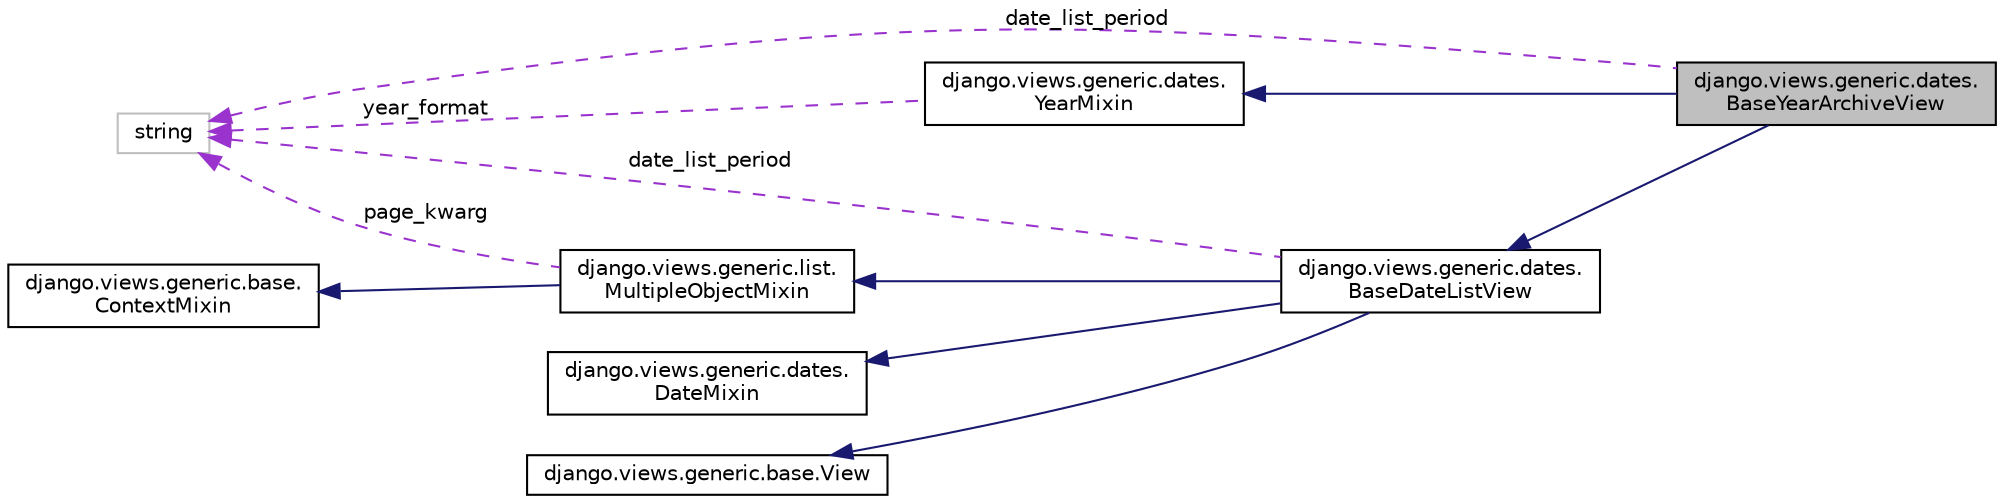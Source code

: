digraph "django.views.generic.dates.BaseYearArchiveView"
{
 // LATEX_PDF_SIZE
  edge [fontname="Helvetica",fontsize="10",labelfontname="Helvetica",labelfontsize="10"];
  node [fontname="Helvetica",fontsize="10",shape=record];
  rankdir="LR";
  Node1 [label="django.views.generic.dates.\lBaseYearArchiveView",height=0.2,width=0.4,color="black", fillcolor="grey75", style="filled", fontcolor="black",tooltip=" "];
  Node2 -> Node1 [dir="back",color="midnightblue",fontsize="10",style="solid",fontname="Helvetica"];
  Node2 [label="django.views.generic.dates.\lYearMixin",height=0.2,width=0.4,color="black", fillcolor="white", style="filled",URL="$d6/ddf/classdjango_1_1views_1_1generic_1_1dates_1_1_year_mixin.html",tooltip=" "];
  Node3 -> Node2 [dir="back",color="darkorchid3",fontsize="10",style="dashed",label=" year_format" ,fontname="Helvetica"];
  Node3 [label="string",height=0.2,width=0.4,color="grey75", fillcolor="white", style="filled",tooltip=" "];
  Node4 -> Node1 [dir="back",color="midnightblue",fontsize="10",style="solid",fontname="Helvetica"];
  Node4 [label="django.views.generic.dates.\lBaseDateListView",height=0.2,width=0.4,color="black", fillcolor="white", style="filled",URL="$d7/d86/classdjango_1_1views_1_1generic_1_1dates_1_1_base_date_list_view.html",tooltip=" "];
  Node5 -> Node4 [dir="back",color="midnightblue",fontsize="10",style="solid",fontname="Helvetica"];
  Node5 [label="django.views.generic.list.\lMultipleObjectMixin",height=0.2,width=0.4,color="black", fillcolor="white", style="filled",URL="$dc/db8/classdjango_1_1views_1_1generic_1_1list_1_1_multiple_object_mixin.html",tooltip=" "];
  Node6 -> Node5 [dir="back",color="midnightblue",fontsize="10",style="solid",fontname="Helvetica"];
  Node6 [label="django.views.generic.base.\lContextMixin",height=0.2,width=0.4,color="black", fillcolor="white", style="filled",URL="$d1/d6a/classdjango_1_1views_1_1generic_1_1base_1_1_context_mixin.html",tooltip=" "];
  Node3 -> Node5 [dir="back",color="darkorchid3",fontsize="10",style="dashed",label=" page_kwarg" ,fontname="Helvetica"];
  Node7 -> Node4 [dir="back",color="midnightblue",fontsize="10",style="solid",fontname="Helvetica"];
  Node7 [label="django.views.generic.dates.\lDateMixin",height=0.2,width=0.4,color="black", fillcolor="white", style="filled",URL="$d7/d82/classdjango_1_1views_1_1generic_1_1dates_1_1_date_mixin.html",tooltip=" "];
  Node8 -> Node4 [dir="back",color="midnightblue",fontsize="10",style="solid",fontname="Helvetica"];
  Node8 [label="django.views.generic.base.View",height=0.2,width=0.4,color="black", fillcolor="white", style="filled",URL="$d0/ddc/classdjango_1_1views_1_1generic_1_1base_1_1_view.html",tooltip=" "];
  Node3 -> Node4 [dir="back",color="darkorchid3",fontsize="10",style="dashed",label=" date_list_period" ,fontname="Helvetica"];
  Node3 -> Node1 [dir="back",color="darkorchid3",fontsize="10",style="dashed",label=" date_list_period" ,fontname="Helvetica"];
}
